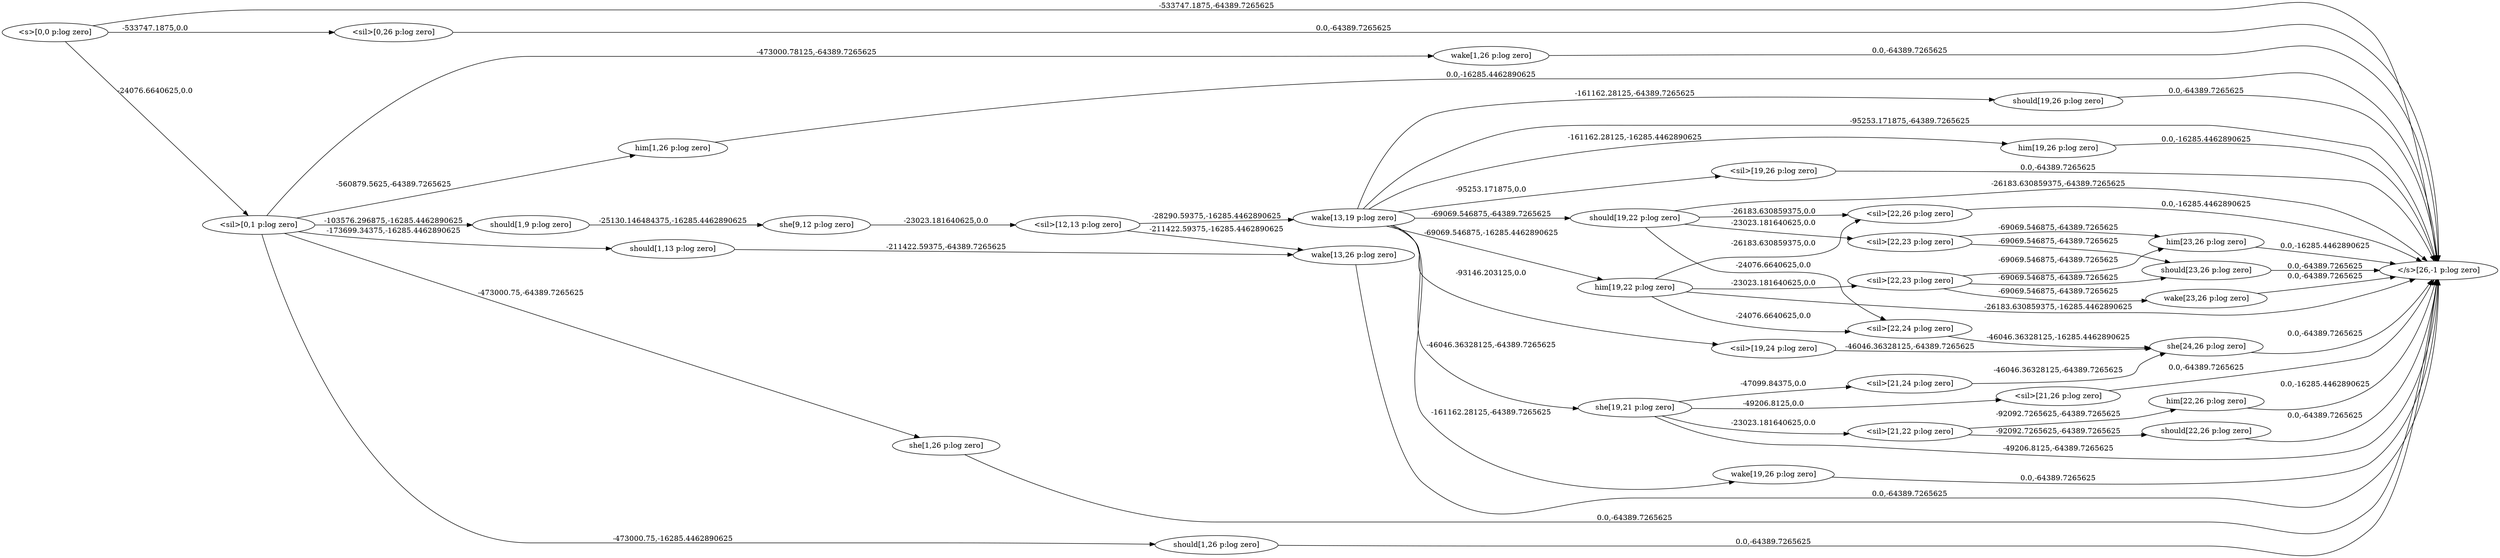 digraph "Search Graph" {
rankdir = LR
	node190572799 [ label="<sil>[12,13 p:log zero]" ]
	node153247925 [ label="she[24,26 p:log zero]" ]
	node1369409027 [ label="wake[19,26 p:log zero]" ]
	node1315497663 [ label="him[19,22 p:log zero]" ]
	node200098981 [ label="him[23,26 p:log zero]" ]
	node914147942 [ label="him[1,26 p:log zero]" ]
	node1904793161 [ label="<sil>[22,23 p:log zero]" ]
	node1274689626 [ label="she[1,26 p:log zero]" ]
	node1144451273 [ label="him[22,26 p:log zero]" ]
	node1000052329 [ label="<sil>[21,24 p:log zero]" ]
	node1599374489 [ label="<s>[0,0 p:log zero]" ]
	node989371923 [ label="she[9,12 p:log zero]" ]
	node1855910350 [ label="should[1,26 p:log zero]" ]
	node39180543 [ label="<sil>[19,24 p:log zero]" ]
	node934477254 [ label="should[1,13 p:log zero]" ]
	node96083163 [ label="should[19,26 p:log zero]" ]
	node1463136589 [ label="<sil>[21,22 p:log zero]" ]
	node950896663 [ label="</s>[26,-1 p:log zero]" ]
	node1142302399 [ label="should[19,22 p:log zero]" ]
	node1663789110 [ label="wake[13,19 p:log zero]" ]
	node407754328 [ label="should[1,9 p:log zero]" ]
	node825411093 [ label="him[19,26 p:log zero]" ]
	node1060317961 [ label="<sil>[0,26 p:log zero]" ]
	node305881463 [ label="<sil>[19,26 p:log zero]" ]
	node146914067 [ label="<sil>[22,26 p:log zero]" ]
	node1225725499 [ label="wake[13,26 p:log zero]" ]
	node1314570047 [ label="should[23,26 p:log zero]" ]
	node1344760078 [ label="she[19,21 p:log zero]" ]
	node1440373321 [ label="<sil>[0,1 p:log zero]" ]
	node892436700 [ label="should[22,26 p:log zero]" ]
	node1890272056 [ label="wake[1,26 p:log zero]" ]
	node106372758 [ label="<sil>[21,26 p:log zero]" ]
	node2011579990 [ label="wake[23,26 p:log zero]" ]
	node227416342 [ label="<sil>[22,23 p:log zero]" ]
	node1814200606 [ label="<sil>[22,24 p:log zero]" ]
	node227416342 -> node1314570047 [ label="-69069.546875,-64389.7265625" ]
	node1142302399 -> node146914067 [ label="-26183.630859375,0.0" ]
	node1890272056 -> node950896663 [ label="0.0,-64389.7265625" ]
	node1315497663 -> node227416342 [ label="-23023.181640625,0.0" ]
	node1663789110 -> node96083163 [ label="-161162.28125,-64389.7265625" ]
	node39180543 -> node153247925 [ label="-46046.36328125,-64389.7265625" ]
	node1344760078 -> node1000052329 [ label="-47099.84375,0.0" ]
	node1314570047 -> node950896663 [ label="0.0,-64389.7265625" ]
	node934477254 -> node1225725499 [ label="-211422.59375,-64389.7265625" ]
	node914147942 -> node950896663 [ label="0.0,-16285.4462890625" ]
	node227416342 -> node2011579990 [ label="-69069.546875,-64389.7265625" ]
	node1855910350 -> node950896663 [ label="0.0,-64389.7265625" ]
	node1315497663 -> node146914067 [ label="-26183.630859375,0.0" ]
	node2011579990 -> node950896663 [ label="0.0,-64389.7265625" ]
	node1142302399 -> node950896663 [ label="-26183.630859375,-64389.7265625" ]
	node1463136589 -> node1144451273 [ label="-92092.7265625,-64389.7265625" ]
	node190572799 -> node1663789110 [ label="-28290.59375,-16285.4462890625" ]
	node1225725499 -> node950896663 [ label="0.0,-64389.7265625" ]
	node1599374489 -> node950896663 [ label="-533747.1875,-64389.7265625" ]
	node1344760078 -> node950896663 [ label="-49206.8125,-64389.7265625" ]
	node1663789110 -> node1344760078 [ label="-46046.36328125,-64389.7265625" ]
	node1315497663 -> node950896663 [ label="-26183.630859375,-16285.4462890625" ]
	node190572799 -> node1225725499 [ label="-211422.59375,-16285.4462890625" ]
	node1663789110 -> node305881463 [ label="-95253.171875,0.0" ]
	node146914067 -> node950896663 [ label="0.0,-16285.4462890625" ]
	node1440373321 -> node1855910350 [ label="-473000.75,-16285.4462890625" ]
	node1142302399 -> node1904793161 [ label="-23023.181640625,0.0" ]
	node1663789110 -> node1315497663 [ label="-69069.546875,-16285.4462890625" ]
	node1440373321 -> node934477254 [ label="-173699.34375,-16285.4462890625" ]
	node1000052329 -> node153247925 [ label="-46046.36328125,-64389.7265625" ]
	node1663789110 -> node39180543 [ label="-93146.203125,0.0" ]
	node1144451273 -> node950896663 [ label="0.0,-16285.4462890625" ]
	node1663789110 -> node1369409027 [ label="-161162.28125,-64389.7265625" ]
	node1344760078 -> node1463136589 [ label="-23023.181640625,0.0" ]
	node1142302399 -> node1814200606 [ label="-24076.6640625,0.0" ]
	node227416342 -> node200098981 [ label="-69069.546875,-64389.7265625" ]
	node989371923 -> node190572799 [ label="-23023.181640625,0.0" ]
	node1440373321 -> node914147942 [ label="-560879.5625,-64389.7265625" ]
	node1369409027 -> node950896663 [ label="0.0,-64389.7265625" ]
	node1274689626 -> node950896663 [ label="0.0,-64389.7265625" ]
	node1599374489 -> node1060317961 [ label="-533747.1875,0.0" ]
	node407754328 -> node989371923 [ label="-25130.146484375,-16285.4462890625" ]
	node1599374489 -> node1440373321 [ label="-24076.6640625,0.0" ]
	node1440373321 -> node1274689626 [ label="-473000.75,-64389.7265625" ]
	node892436700 -> node950896663 [ label="0.0,-64389.7265625" ]
	node1663789110 -> node1142302399 [ label="-69069.546875,-64389.7265625" ]
	node1440373321 -> node407754328 [ label="-103576.296875,-16285.4462890625" ]
	node200098981 -> node950896663 [ label="0.0,-16285.4462890625" ]
	node1463136589 -> node892436700 [ label="-92092.7265625,-64389.7265625" ]
	node825411093 -> node950896663 [ label="0.0,-16285.4462890625" ]
	node1663789110 -> node825411093 [ label="-161162.28125,-16285.4462890625" ]
	node1663789110 -> node950896663 [ label="-95253.171875,-64389.7265625" ]
	node96083163 -> node950896663 [ label="0.0,-64389.7265625" ]
	node1904793161 -> node200098981 [ label="-69069.546875,-64389.7265625" ]
	node1060317961 -> node950896663 [ label="0.0,-64389.7265625" ]
	node153247925 -> node950896663 [ label="0.0,-64389.7265625" ]
	node305881463 -> node950896663 [ label="0.0,-64389.7265625" ]
	node1315497663 -> node1814200606 [ label="-24076.6640625,0.0" ]
	node1344760078 -> node106372758 [ label="-49206.8125,0.0" ]
	node1440373321 -> node1890272056 [ label="-473000.78125,-64389.7265625" ]
	node1814200606 -> node153247925 [ label="-46046.36328125,-16285.4462890625" ]
	node106372758 -> node950896663 [ label="0.0,-64389.7265625" ]
	node1904793161 -> node1314570047 [ label="-69069.546875,-64389.7265625" ]
}
